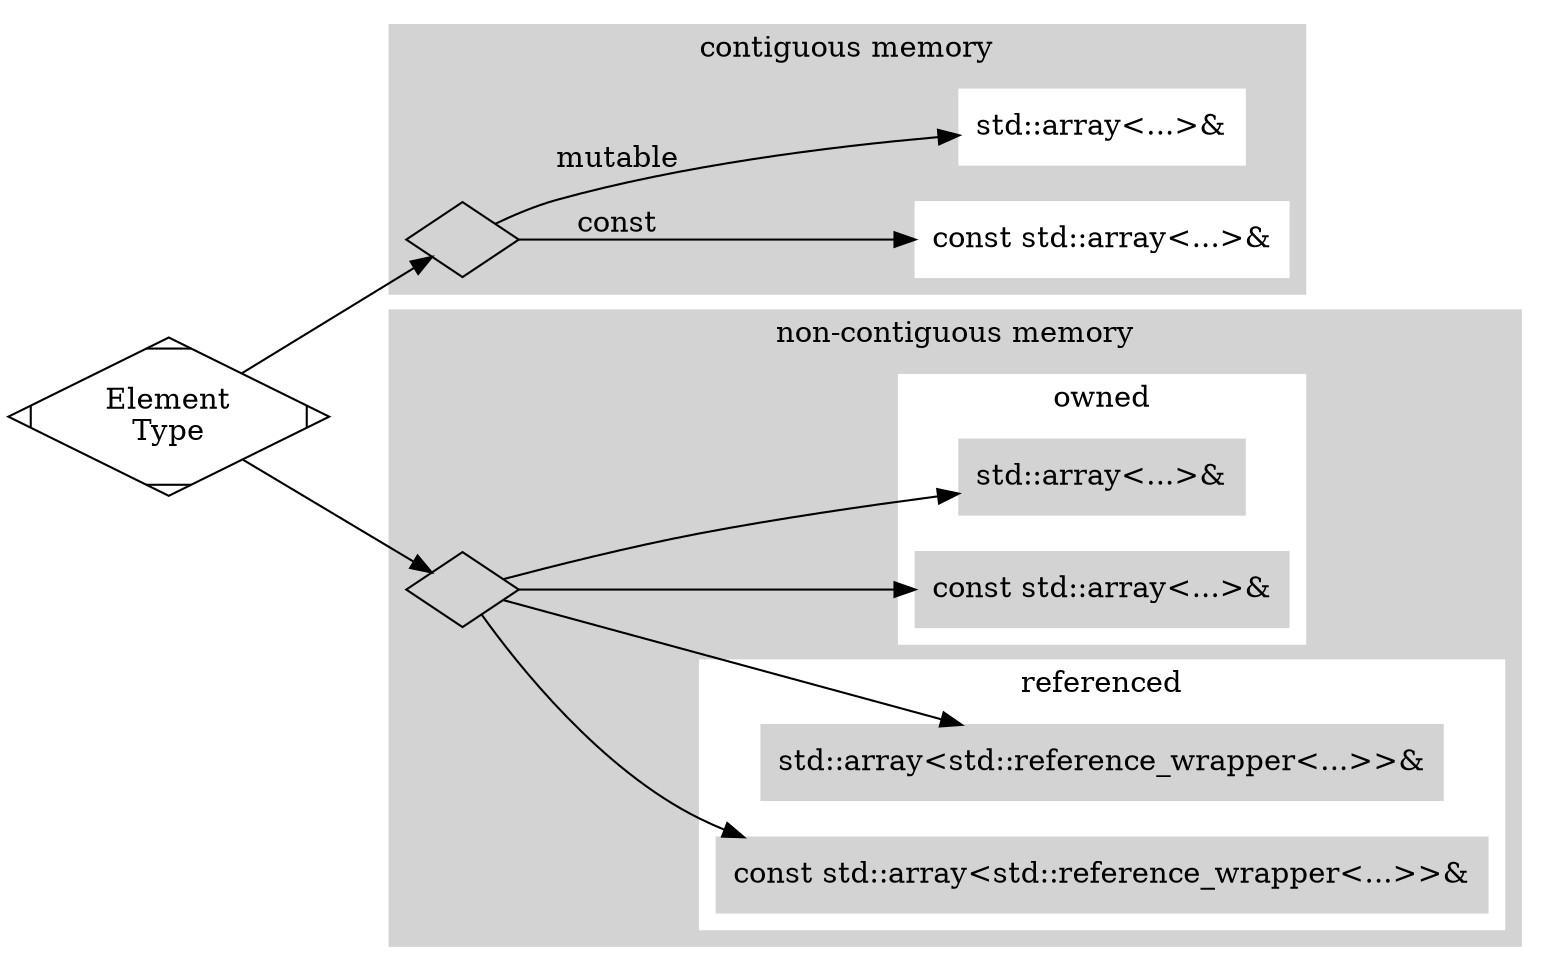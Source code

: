 digraph {
	rankdir="LR"
	elementType [shape=Mdiamond, label="Element\nType"];
	elementType -> contiguousSplit;
	elementType -> noncontiguousSplit;

	subgraph cluster_contiguous {
		style=filled; color=lightgrey; label="contiguous memory"; node [style=filled,color=white];
		contiguousSplit [shape=diamond, label=""];
		contiguousConstType [shape=M, label="const std::array<...>&"];
		contiguousMutableType [shape=M, label="std::array<...>&"];

		contiguousSplit -> contiguousConstType [label="const"];
		contiguousSplit -> contiguousMutableType [label="mutable"];
	}
	subgraph cluster_noncontiguous {
		style=filled; color=lightgrey; label="non-contiguous memory"; node [style=filled,color=white];
		noncontiguousSplit [shape=diamond, label=""];

		subgraph cluster_referenced {
			style=filled; color=white; label="referenced"; node [style=filled,color=lightgray];
			noncontiguousConstRefType [shape=M, label="const std::array<std::reference_wrapper<...>>&"];
			noncontiguousMutableRefType [shape=M, label="std::array<std::reference_wrapper<...>>&"];
		}
		subgraph cluster_owned {
			style=filled; color=white; label="owned"; node [style=filled,color=lightgray];
			noncontiguousConstOwnedType [shape=M, label="const std::array<...>&"];
			noncontiguousMutableOwnedType [shape=M, label="std::array<...>&"];
		}
		noncontiguousSplit -> noncontiguousConstRefType;
		noncontiguousSplit -> noncontiguousMutableRefType;
		noncontiguousSplit -> noncontiguousConstOwnedType;
		noncontiguousSplit -> noncontiguousMutableOwnedType;
	}
}